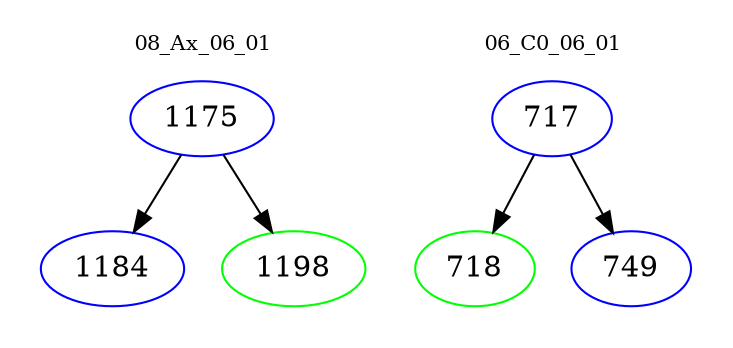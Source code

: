 digraph{
subgraph cluster_0 {
color = white
label = "08_Ax_06_01";
fontsize=10;
T0_1175 [label="1175", color="blue"]
T0_1175 -> T0_1184 [color="black"]
T0_1184 [label="1184", color="blue"]
T0_1175 -> T0_1198 [color="black"]
T0_1198 [label="1198", color="green"]
}
subgraph cluster_1 {
color = white
label = "06_C0_06_01";
fontsize=10;
T1_717 [label="717", color="blue"]
T1_717 -> T1_718 [color="black"]
T1_718 [label="718", color="green"]
T1_717 -> T1_749 [color="black"]
T1_749 [label="749", color="blue"]
}
}
